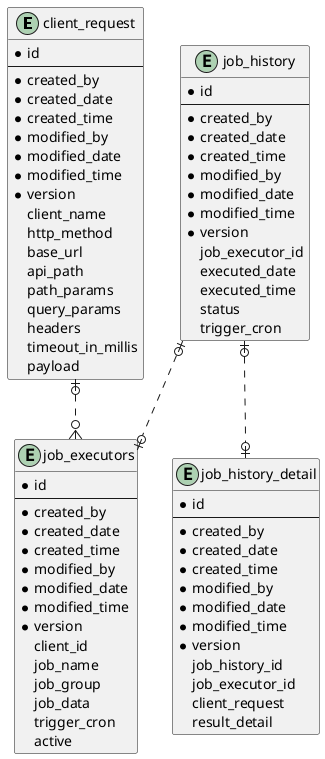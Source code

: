 @startuml

entity client_request {
  * id
  --
  * created_by
  * created_date
  * created_time
  * modified_by
  * modified_date
  * modified_time
  * version
  client_name
  http_method
  base_url
  api_path
  path_params
  query_params
  headers
  timeout_in_millis
  payload
}

entity job_executors {
  * id
  --
  * created_by
  * created_date
  * created_time
  * modified_by
  * modified_date
  * modified_time
  * version
  client_id
  job_name
  job_group
  job_data
  trigger_cron
  active
}

entity job_history {
  * id
  --
  * created_by
  * created_date
  * created_time
  * modified_by
  * modified_date
  * modified_time
  * version
  job_executor_id
  executed_date
  executed_time
  status
  trigger_cron
}

entity job_history_detail {
  * id
  --
  * created_by
  * created_date
  * created_time
  * modified_by
  * modified_date
  * modified_time
  * version
  job_history_id
  job_executor_id
  client_request
  result_detail
}

client_request |o..o{ job_executors
job_history |o..o| job_executors
job_history |o..o| job_history_detail
@enduml